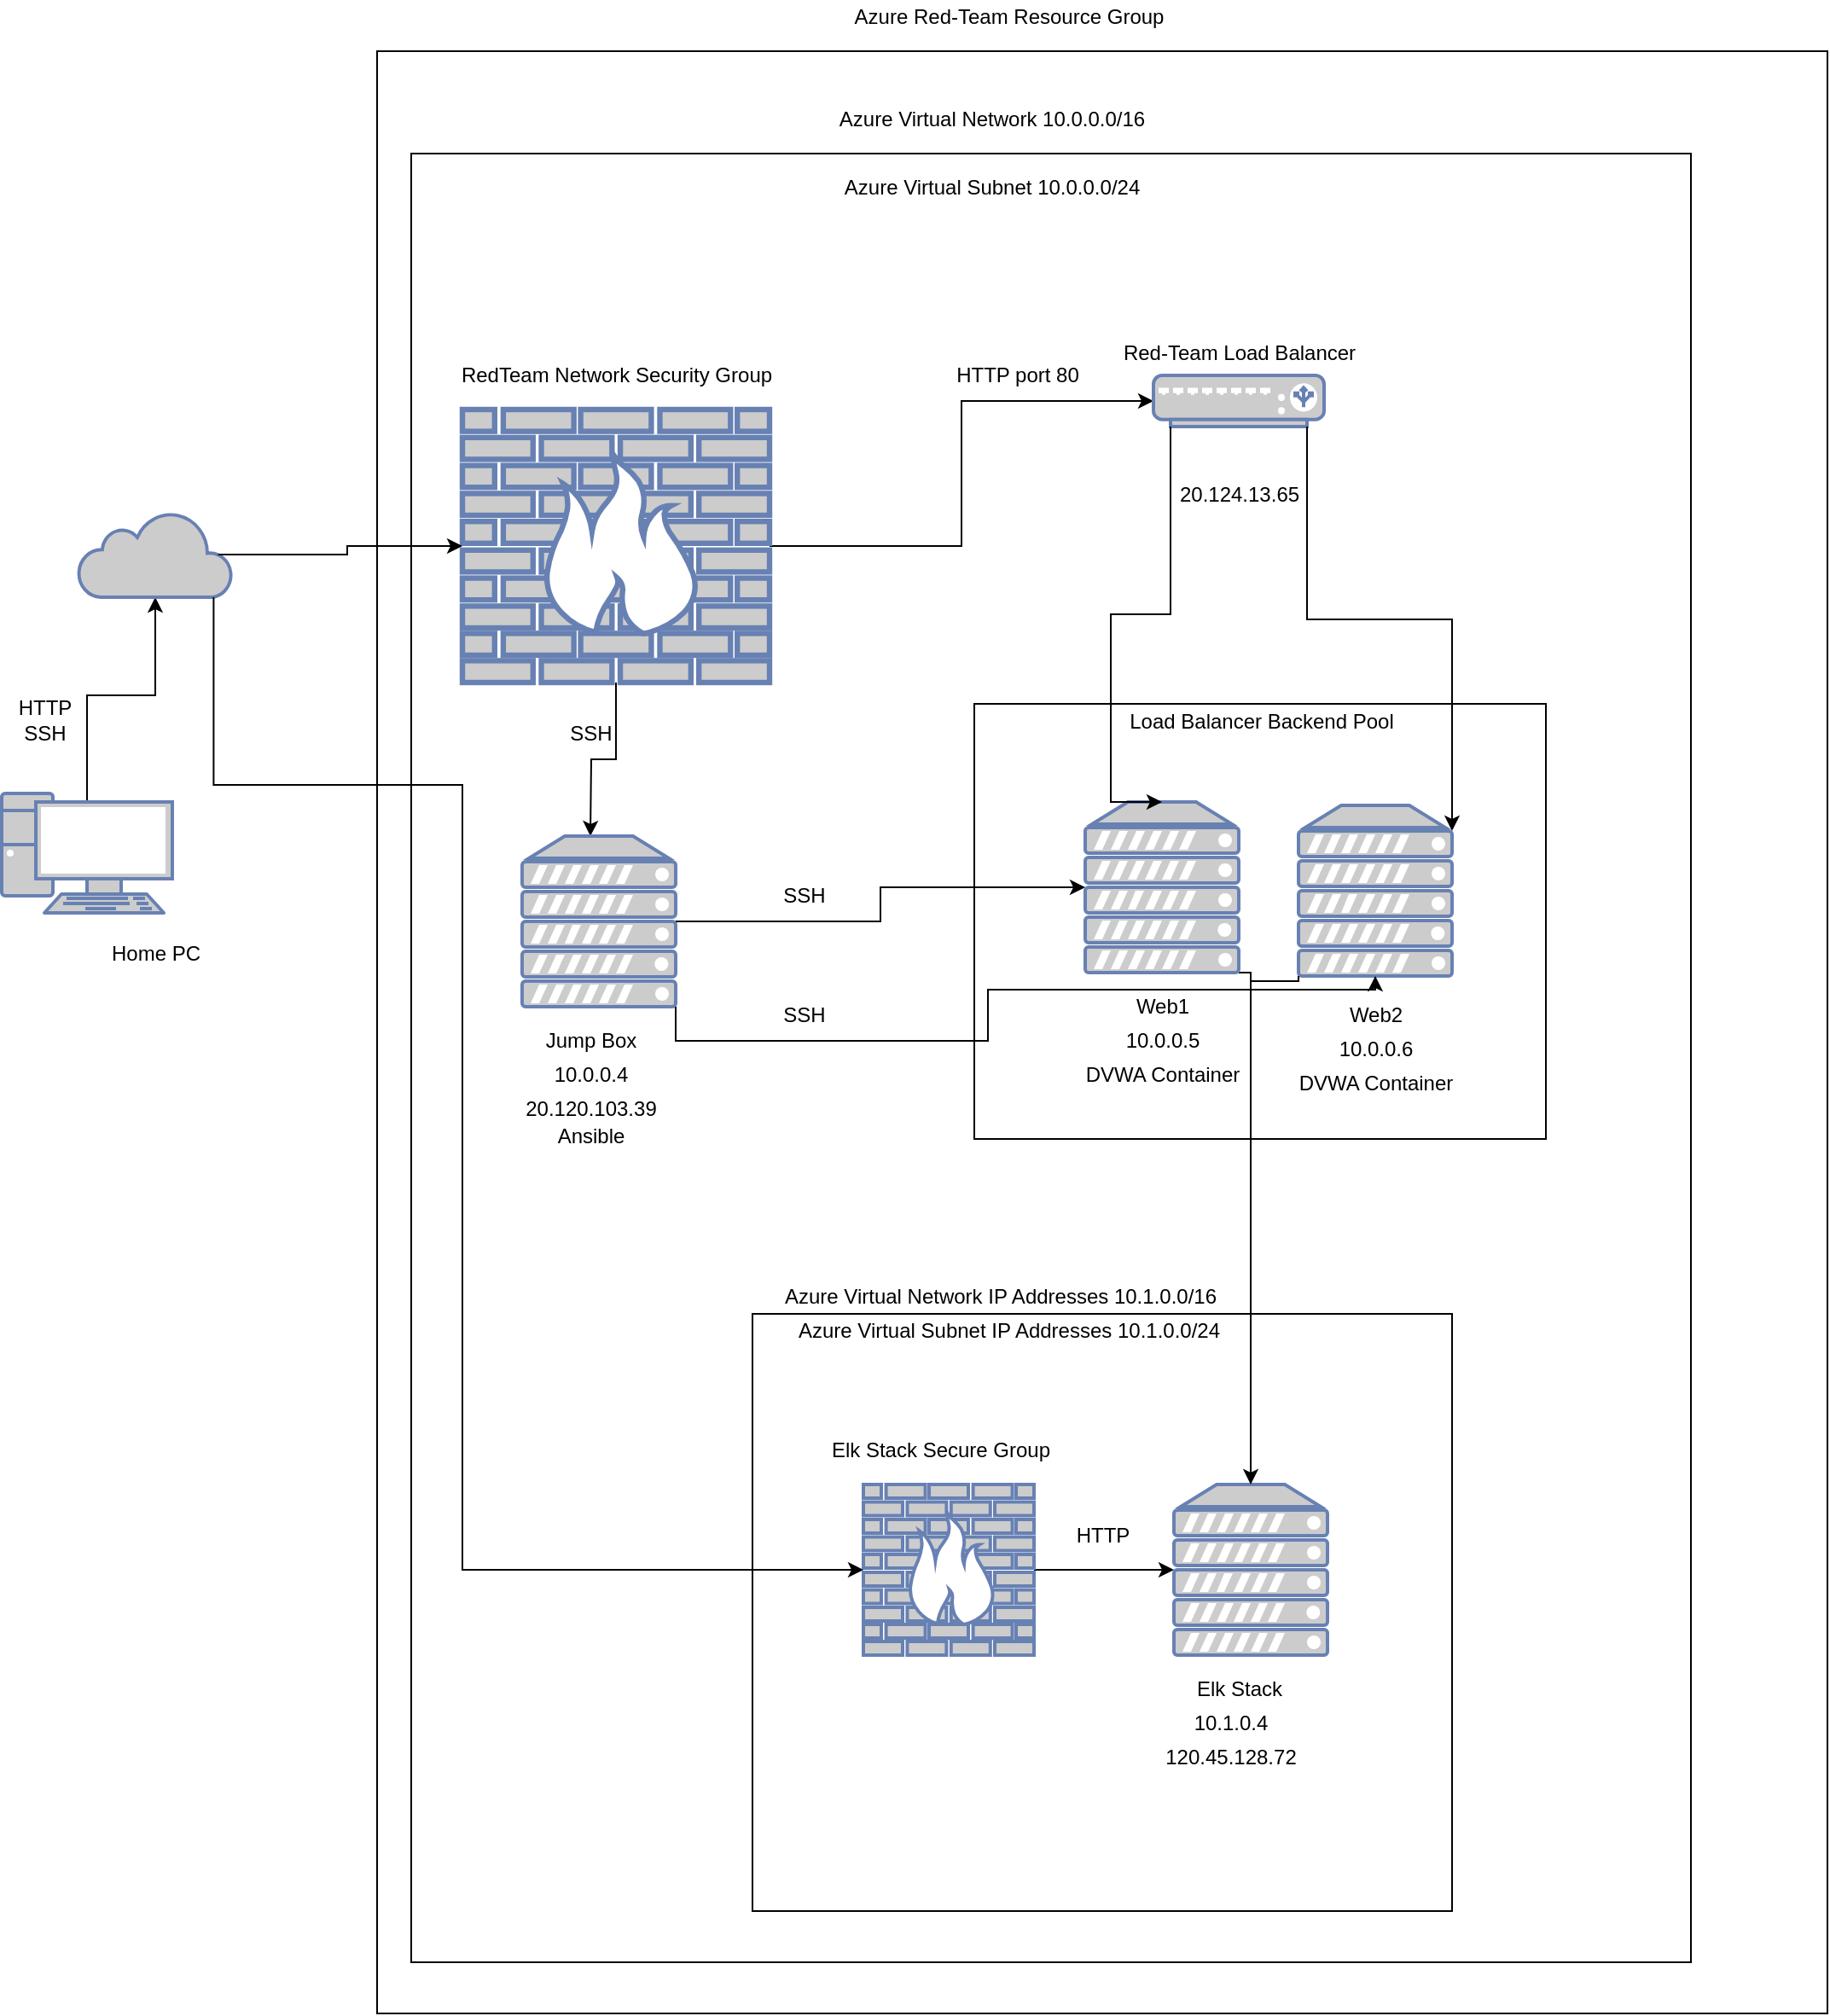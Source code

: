 <mxfile version="15.9.4" type="device"><diagram id="FIN_cn3T-UcGdvjh3NfX" name="Page-1"><mxGraphModel dx="2377" dy="370" grid="1" gridSize="10" guides="1" tooltips="1" connect="1" arrows="1" fold="1" page="1" pageScale="1" pageWidth="850" pageHeight="1100" math="0" shadow="0"><root><mxCell id="0"/><mxCell id="1" parent="0"/><mxCell id="8LGpEH_3Cew_r3uoXo-5-4" style="edgeStyle=orthogonalEdgeStyle;rounded=0;orthogonalLoop=1;jettySize=auto;html=1;exitX=0.5;exitY=0.07;exitDx=0;exitDy=0;exitPerimeter=0;entryX=0.5;entryY=1;entryDx=0;entryDy=0;entryPerimeter=0;" parent="1" source="8LGpEH_3Cew_r3uoXo-5-2" target="8LGpEH_3Cew_r3uoXo-5-3" edge="1"><mxGeometry relative="1" as="geometry"/></mxCell><mxCell id="8LGpEH_3Cew_r3uoXo-5-2" value="" style="fontColor=#0066CC;verticalAlign=top;verticalLabelPosition=bottom;labelPosition=center;align=center;html=1;outlineConnect=0;fillColor=#CCCCCC;strokeColor=#6881B3;gradientColor=none;gradientDirection=north;strokeWidth=2;shape=mxgraph.networks.pc;" parent="1" vertex="1"><mxGeometry x="-1620" y="515" width="100" height="70" as="geometry"/></mxCell><mxCell id="8LGpEH_3Cew_r3uoXo-5-3" value="" style="html=1;outlineConnect=0;fillColor=#CCCCCC;strokeColor=#6881B3;gradientColor=none;gradientDirection=north;strokeWidth=2;shape=mxgraph.networks.cloud;fontColor=#ffffff;" parent="1" vertex="1"><mxGeometry x="-1575" y="350" width="90" height="50" as="geometry"/></mxCell><mxCell id="8LGpEH_3Cew_r3uoXo-5-5" value="" style="whiteSpace=wrap;html=1;" parent="1" vertex="1"><mxGeometry x="-1400" y="80" width="850" height="1150" as="geometry"/></mxCell><mxCell id="8LGpEH_3Cew_r3uoXo-5-6" value="Azure Red-Team Resource Group" style="text;html=1;align=center;verticalAlign=middle;resizable=0;points=[];autosize=1;strokeColor=none;fillColor=none;" parent="1" vertex="1"><mxGeometry x="-1130" y="50" width="200" height="20" as="geometry"/></mxCell><mxCell id="8LGpEH_3Cew_r3uoXo-5-8" value="" style="whiteSpace=wrap;html=1;" parent="1" vertex="1"><mxGeometry x="-1380" y="140" width="750" height="1060" as="geometry"/></mxCell><mxCell id="8LGpEH_3Cew_r3uoXo-5-9" value="RedTeam Network Security Group" style="text;html=1;resizable=0;autosize=1;align=center;verticalAlign=middle;points=[];fillColor=none;strokeColor=none;rounded=0;" parent="1" vertex="1"><mxGeometry x="-1360" y="260" width="200" height="20" as="geometry"/></mxCell><mxCell id="U4dw4zlou8ah-x8T9FQv-2" style="edgeStyle=orthogonalEdgeStyle;rounded=0;orthogonalLoop=1;jettySize=auto;html=1;exitX=0.5;exitY=1;exitDx=0;exitDy=0;exitPerimeter=0;" parent="1" source="8LGpEH_3Cew_r3uoXo-5-12" edge="1"><mxGeometry relative="1" as="geometry"><mxPoint x="-1275" y="540" as="targetPoint"/></mxGeometry></mxCell><mxCell id="U4dw4zlou8ah-x8T9FQv-3" style="edgeStyle=orthogonalEdgeStyle;rounded=0;orthogonalLoop=1;jettySize=auto;html=1;exitX=1;exitY=0.5;exitDx=0;exitDy=0;exitPerimeter=0;entryX=0;entryY=0.5;entryDx=0;entryDy=0;entryPerimeter=0;" parent="1" source="8LGpEH_3Cew_r3uoXo-5-12" target="8LGpEH_3Cew_r3uoXo-5-14" edge="1"><mxGeometry relative="1" as="geometry"/></mxCell><mxCell id="8LGpEH_3Cew_r3uoXo-5-12" value="" style="fontColor=#0066CC;verticalAlign=top;verticalLabelPosition=bottom;labelPosition=center;align=center;html=1;outlineConnect=0;fillColor=#CCCCCC;strokeColor=#6881B3;gradientColor=none;gradientDirection=north;strokeWidth=2;shape=mxgraph.networks.firewall;" parent="1" vertex="1"><mxGeometry x="-1350" y="290" width="180" height="160" as="geometry"/></mxCell><mxCell id="8LGpEH_3Cew_r3uoXo-5-14" value="" style="fontColor=#0066CC;verticalAlign=top;verticalLabelPosition=bottom;labelPosition=center;align=center;html=1;outlineConnect=0;fillColor=#CCCCCC;strokeColor=#6881B3;gradientColor=none;gradientDirection=north;strokeWidth=2;shape=mxgraph.networks.load_balancer;" parent="1" vertex="1"><mxGeometry x="-945" y="270" width="100" height="30" as="geometry"/></mxCell><mxCell id="U4dw4zlou8ah-x8T9FQv-4" value="" style="fontColor=#0066CC;verticalAlign=top;verticalLabelPosition=bottom;labelPosition=center;align=center;html=1;outlineConnect=0;fillColor=#CCCCCC;strokeColor=#6881B3;gradientColor=none;gradientDirection=north;strokeWidth=2;shape=mxgraph.networks.server;" parent="1" vertex="1"><mxGeometry x="-1315" y="540" width="90" height="100" as="geometry"/></mxCell><mxCell id="U4dw4zlou8ah-x8T9FQv-1" style="edgeStyle=orthogonalEdgeStyle;rounded=0;orthogonalLoop=1;jettySize=auto;html=1;exitX=0.91;exitY=0.5;exitDx=0;exitDy=0;exitPerimeter=0;" parent="1" source="8LGpEH_3Cew_r3uoXo-5-3" target="8LGpEH_3Cew_r3uoXo-5-12" edge="1"><mxGeometry relative="1" as="geometry"/></mxCell><mxCell id="U4dw4zlou8ah-x8T9FQv-9" value="Jump Box" style="text;html=1;resizable=0;autosize=1;align=center;verticalAlign=middle;points=[];fillColor=none;strokeColor=none;rounded=0;" parent="1" vertex="1"><mxGeometry x="-1310" y="650" width="70" height="20" as="geometry"/></mxCell><mxCell id="U4dw4zlou8ah-x8T9FQv-10" value="10.0.0.4" style="text;html=1;resizable=0;autosize=1;align=center;verticalAlign=middle;points=[];fillColor=none;strokeColor=none;rounded=0;" parent="1" vertex="1"><mxGeometry x="-1305" y="670" width="60" height="20" as="geometry"/></mxCell><mxCell id="U4dw4zlou8ah-x8T9FQv-11" value="Ansible" style="text;html=1;resizable=0;autosize=1;align=center;verticalAlign=middle;points=[];fillColor=none;strokeColor=none;rounded=0;" parent="1" vertex="1"><mxGeometry x="-1300" y="706" width="50" height="20" as="geometry"/></mxCell><mxCell id="U4dw4zlou8ah-x8T9FQv-18" value="Red-Team Load Balancer" style="text;html=1;resizable=0;autosize=1;align=center;verticalAlign=middle;points=[];fillColor=none;strokeColor=none;rounded=0;" parent="1" vertex="1"><mxGeometry x="-970" y="247" width="150" height="20" as="geometry"/></mxCell><mxCell id="U4dw4zlou8ah-x8T9FQv-19" value="20.124.13.65" style="text;html=1;resizable=0;autosize=1;align=center;verticalAlign=middle;points=[];fillColor=none;strokeColor=none;rounded=0;" parent="1" vertex="1"><mxGeometry x="-940" y="330" width="90" height="20" as="geometry"/></mxCell><mxCell id="U4dw4zlou8ah-x8T9FQv-21" value="SSH" style="text;html=1;resizable=0;autosize=1;align=center;verticalAlign=middle;points=[];fillColor=none;strokeColor=none;rounded=0;" parent="1" vertex="1"><mxGeometry x="-1295" y="470" width="40" height="20" as="geometry"/></mxCell><mxCell id="U4dw4zlou8ah-x8T9FQv-24" value="HTTP" style="text;html=1;resizable=0;autosize=1;align=center;verticalAlign=middle;points=[];fillColor=none;strokeColor=none;rounded=0;" parent="1" vertex="1"><mxGeometry x="-1620" y="455" width="50" height="20" as="geometry"/></mxCell><mxCell id="U4dw4zlou8ah-x8T9FQv-25" value="SSH" style="text;html=1;resizable=0;autosize=1;align=center;verticalAlign=middle;points=[];fillColor=none;strokeColor=none;rounded=0;" parent="1" vertex="1"><mxGeometry x="-1615" y="470" width="40" height="20" as="geometry"/></mxCell><mxCell id="U4dw4zlou8ah-x8T9FQv-26" value="" style="whiteSpace=wrap;html=1;" parent="1" vertex="1"><mxGeometry x="-1050" y="462.5" width="335" height="255" as="geometry"/></mxCell><mxCell id="U4dw4zlou8ah-x8T9FQv-8" style="edgeStyle=orthogonalEdgeStyle;rounded=0;orthogonalLoop=1;jettySize=auto;html=1;exitX=0.9;exitY=1;exitDx=0;exitDy=0;exitPerimeter=0;entryX=1;entryY=0.15;entryDx=0;entryDy=0;entryPerimeter=0;" parent="1" source="8LGpEH_3Cew_r3uoXo-5-14" target="U4dw4zlou8ah-x8T9FQv-6" edge="1"><mxGeometry relative="1" as="geometry"><Array as="points"><mxPoint x="-855" y="413"/><mxPoint x="-770" y="413"/></Array></mxGeometry></mxCell><mxCell id="z7RwC9VqebDVq2OEpu2X-8" style="edgeStyle=orthogonalEdgeStyle;rounded=0;orthogonalLoop=1;jettySize=auto;html=1;exitX=1;exitY=1;exitDx=0;exitDy=0;exitPerimeter=0;entryX=0.5;entryY=0;entryDx=0;entryDy=0;entryPerimeter=0;" edge="1" parent="1" source="U4dw4zlou8ah-x8T9FQv-5" target="z7RwC9VqebDVq2OEpu2X-1"><mxGeometry relative="1" as="geometry"><mxPoint x="-895" y="730" as="sourcePoint"/><Array as="points"><mxPoint x="-888" y="620"/></Array></mxGeometry></mxCell><mxCell id="U4dw4zlou8ah-x8T9FQv-5" value="" style="fontColor=#0066CC;verticalAlign=top;verticalLabelPosition=bottom;labelPosition=center;align=center;html=1;outlineConnect=0;fillColor=#CCCCCC;strokeColor=#6881B3;gradientColor=none;gradientDirection=north;strokeWidth=2;shape=mxgraph.networks.server;" parent="1" vertex="1"><mxGeometry x="-985" y="520" width="90" height="100" as="geometry"/></mxCell><mxCell id="U4dw4zlou8ah-x8T9FQv-6" value="" style="fontColor=#0066CC;verticalAlign=top;verticalLabelPosition=bottom;labelPosition=center;align=center;html=1;outlineConnect=0;fillColor=#CCCCCC;strokeColor=#6881B3;gradientColor=none;gradientDirection=north;strokeWidth=2;shape=mxgraph.networks.server;" parent="1" vertex="1"><mxGeometry x="-860" y="522" width="90" height="100" as="geometry"/></mxCell><mxCell id="U4dw4zlou8ah-x8T9FQv-12" value="Web1" style="text;html=1;resizable=0;autosize=1;align=center;verticalAlign=middle;points=[];fillColor=none;strokeColor=none;rounded=0;" parent="1" vertex="1"><mxGeometry x="-965" y="630" width="50" height="20" as="geometry"/></mxCell><mxCell id="U4dw4zlou8ah-x8T9FQv-13" value="10.0.0.5" style="text;html=1;resizable=0;autosize=1;align=center;verticalAlign=middle;points=[];fillColor=none;strokeColor=none;rounded=0;" parent="1" vertex="1"><mxGeometry x="-970" y="650" width="60" height="20" as="geometry"/></mxCell><mxCell id="U4dw4zlou8ah-x8T9FQv-14" value="DVWA Container" style="text;html=1;resizable=0;autosize=1;align=center;verticalAlign=middle;points=[];fillColor=none;strokeColor=none;rounded=0;" parent="1" vertex="1"><mxGeometry x="-995" y="670" width="110" height="20" as="geometry"/></mxCell><mxCell id="U4dw4zlou8ah-x8T9FQv-15" value="Web2" style="text;html=1;resizable=0;autosize=1;align=center;verticalAlign=middle;points=[];fillColor=none;strokeColor=none;rounded=0;" parent="1" vertex="1"><mxGeometry x="-840" y="635" width="50" height="20" as="geometry"/></mxCell><mxCell id="U4dw4zlou8ah-x8T9FQv-16" value="10.0.0.6" style="text;html=1;resizable=0;autosize=1;align=center;verticalAlign=middle;points=[];fillColor=none;strokeColor=none;rounded=0;" parent="1" vertex="1"><mxGeometry x="-845" y="655" width="60" height="20" as="geometry"/></mxCell><mxCell id="U4dw4zlou8ah-x8T9FQv-17" value="DVWA Container" style="text;html=1;resizable=0;autosize=1;align=center;verticalAlign=middle;points=[];fillColor=none;strokeColor=none;rounded=0;" parent="1" vertex="1"><mxGeometry x="-870" y="675" width="110" height="20" as="geometry"/></mxCell><mxCell id="U4dw4zlou8ah-x8T9FQv-27" value="Load Balancer Backend Pool" style="text;html=1;resizable=0;autosize=1;align=center;verticalAlign=middle;points=[];fillColor=none;strokeColor=none;rounded=0;" parent="1" vertex="1"><mxGeometry x="-967.5" y="463" width="170" height="20" as="geometry"/></mxCell><mxCell id="U4dw4zlou8ah-x8T9FQv-28" style="edgeStyle=orthogonalEdgeStyle;rounded=0;orthogonalLoop=1;jettySize=auto;html=1;exitX=1;exitY=0.5;exitDx=0;exitDy=0;exitPerimeter=0;entryX=0;entryY=0.5;entryDx=0;entryDy=0;entryPerimeter=0;" parent="1" source="U4dw4zlou8ah-x8T9FQv-4" target="U4dw4zlou8ah-x8T9FQv-5" edge="1"><mxGeometry relative="1" as="geometry"/></mxCell><mxCell id="U4dw4zlou8ah-x8T9FQv-29" style="edgeStyle=orthogonalEdgeStyle;rounded=0;orthogonalLoop=1;jettySize=auto;html=1;exitX=1;exitY=1;exitDx=0;exitDy=0;exitPerimeter=0;" parent="1" source="U4dw4zlou8ah-x8T9FQv-4" target="U4dw4zlou8ah-x8T9FQv-6" edge="1"><mxGeometry relative="1" as="geometry"><Array as="points"><mxPoint x="-1225" y="660"/><mxPoint x="-1042" y="660"/><mxPoint x="-1042" y="630"/><mxPoint x="-815" y="630"/></Array></mxGeometry></mxCell><mxCell id="U4dw4zlou8ah-x8T9FQv-30" value="SSH" style="text;html=1;resizable=0;autosize=1;align=center;verticalAlign=middle;points=[];fillColor=none;strokeColor=none;rounded=0;" parent="1" vertex="1"><mxGeometry x="-1170" y="565" width="40" height="20" as="geometry"/></mxCell><mxCell id="U4dw4zlou8ah-x8T9FQv-31" value="SSH" style="text;html=1;resizable=0;autosize=1;align=center;verticalAlign=middle;points=[];fillColor=none;strokeColor=none;rounded=0;" parent="1" vertex="1"><mxGeometry x="-1170" y="635" width="40" height="20" as="geometry"/></mxCell><mxCell id="U4dw4zlou8ah-x8T9FQv-32" value="20.120.103.39" style="text;html=1;resizable=0;autosize=1;align=center;verticalAlign=middle;points=[];fillColor=none;strokeColor=none;rounded=0;" parent="1" vertex="1"><mxGeometry x="-1320" y="690" width="90" height="20" as="geometry"/></mxCell><mxCell id="U4dw4zlou8ah-x8T9FQv-33" value="HTTP port 80" style="text;html=1;resizable=0;autosize=1;align=center;verticalAlign=middle;points=[];fillColor=none;strokeColor=none;rounded=0;" parent="1" vertex="1"><mxGeometry x="-1070" y="260" width="90" height="20" as="geometry"/></mxCell><mxCell id="U4dw4zlou8ah-x8T9FQv-7" style="edgeStyle=orthogonalEdgeStyle;rounded=0;orthogonalLoop=1;jettySize=auto;html=1;exitX=0.1;exitY=1;exitDx=0;exitDy=0;exitPerimeter=0;entryX=0.5;entryY=0;entryDx=0;entryDy=0;entryPerimeter=0;" parent="1" source="8LGpEH_3Cew_r3uoXo-5-14" target="U4dw4zlou8ah-x8T9FQv-5" edge="1"><mxGeometry relative="1" as="geometry"><Array as="points"><mxPoint x="-935" y="410"/><mxPoint x="-970" y="410"/><mxPoint x="-970" y="520"/></Array></mxGeometry></mxCell><mxCell id="U4dw4zlou8ah-x8T9FQv-34" value="Azure Virtual Network 10.0.0.0/16" style="text;html=1;resizable=0;autosize=1;align=center;verticalAlign=middle;points=[];fillColor=none;strokeColor=none;rounded=0;" parent="1" vertex="1"><mxGeometry x="-1135" y="110" width="190" height="20" as="geometry"/></mxCell><mxCell id="U4dw4zlou8ah-x8T9FQv-35" value="Azure Virtual Subnet 10.0.0.0/24" style="text;html=1;resizable=0;autosize=1;align=center;verticalAlign=middle;points=[];fillColor=none;strokeColor=none;rounded=0;" parent="1" vertex="1"><mxGeometry x="-1135" y="150" width="190" height="20" as="geometry"/></mxCell><mxCell id="o5SLM_6kBVwKkhDy6LXi-3" value="Home PC" style="text;html=1;resizable=0;autosize=1;align=center;verticalAlign=middle;points=[];fillColor=none;strokeColor=none;rounded=0;" parent="1" vertex="1"><mxGeometry x="-1565" y="599" width="70" height="20" as="geometry"/></mxCell><mxCell id="z7RwC9VqebDVq2OEpu2X-12" value="" style="whiteSpace=wrap;html=1;" vertex="1" parent="1"><mxGeometry x="-1180" y="820" width="410" height="350" as="geometry"/></mxCell><mxCell id="z7RwC9VqebDVq2OEpu2X-1" value="" style="fontColor=#0066CC;verticalAlign=top;verticalLabelPosition=bottom;labelPosition=center;align=center;html=1;outlineConnect=0;fillColor=#CCCCCC;strokeColor=#6881B3;gradientColor=none;gradientDirection=north;strokeWidth=2;shape=mxgraph.networks.server;" vertex="1" parent="1"><mxGeometry x="-933" y="920" width="90" height="100" as="geometry"/></mxCell><mxCell id="z7RwC9VqebDVq2OEpu2X-7" style="edgeStyle=orthogonalEdgeStyle;rounded=0;orthogonalLoop=1;jettySize=auto;html=1;exitX=1;exitY=0.5;exitDx=0;exitDy=0;exitPerimeter=0;entryX=0;entryY=0.5;entryDx=0;entryDy=0;entryPerimeter=0;" edge="1" parent="1" source="z7RwC9VqebDVq2OEpu2X-2" target="z7RwC9VqebDVq2OEpu2X-1"><mxGeometry relative="1" as="geometry"/></mxCell><mxCell id="z7RwC9VqebDVq2OEpu2X-2" value="" style="fontColor=#0066CC;verticalAlign=top;verticalLabelPosition=bottom;labelPosition=center;align=center;html=1;outlineConnect=0;fillColor=#CCCCCC;strokeColor=#6881B3;gradientColor=none;gradientDirection=north;strokeWidth=2;shape=mxgraph.networks.firewall;" vertex="1" parent="1"><mxGeometry x="-1115" y="920" width="100" height="100" as="geometry"/></mxCell><mxCell id="z7RwC9VqebDVq2OEpu2X-3" value="Elk Stack" style="text;html=1;resizable=0;autosize=1;align=center;verticalAlign=middle;points=[];fillColor=none;strokeColor=none;rounded=0;" vertex="1" parent="1"><mxGeometry x="-930" y="1030" width="70" height="20" as="geometry"/></mxCell><mxCell id="z7RwC9VqebDVq2OEpu2X-4" value="10.1.0.4" style="text;html=1;resizable=0;autosize=1;align=center;verticalAlign=middle;points=[];fillColor=none;strokeColor=none;rounded=0;" vertex="1" parent="1"><mxGeometry x="-930" y="1050" width="60" height="20" as="geometry"/></mxCell><mxCell id="z7RwC9VqebDVq2OEpu2X-5" value="120.45.128.72" style="text;html=1;resizable=0;autosize=1;align=center;verticalAlign=middle;points=[];fillColor=none;strokeColor=none;rounded=0;" vertex="1" parent="1"><mxGeometry x="-945" y="1070" width="90" height="20" as="geometry"/></mxCell><mxCell id="z7RwC9VqebDVq2OEpu2X-10" style="edgeStyle=orthogonalEdgeStyle;rounded=0;orthogonalLoop=1;jettySize=auto;html=1;exitX=0.88;exitY=1;exitDx=0;exitDy=0;exitPerimeter=0;entryX=0;entryY=0.5;entryDx=0;entryDy=0;entryPerimeter=0;" edge="1" parent="1" source="8LGpEH_3Cew_r3uoXo-5-3" target="z7RwC9VqebDVq2OEpu2X-2"><mxGeometry relative="1" as="geometry"><mxPoint x="-1495.8" y="510" as="sourcePoint"/><Array as="points"><mxPoint x="-1496" y="510"/><mxPoint x="-1350" y="510"/><mxPoint x="-1350" y="970"/></Array></mxGeometry></mxCell><mxCell id="z7RwC9VqebDVq2OEpu2X-11" value="HTTP" style="text;html=1;resizable=0;autosize=1;align=center;verticalAlign=middle;points=[];fillColor=none;strokeColor=none;rounded=0;" vertex="1" parent="1"><mxGeometry x="-1000" y="940" width="50" height="20" as="geometry"/></mxCell><mxCell id="z7RwC9VqebDVq2OEpu2X-13" value="Azure Virtual Network IP Addresses 10.1.0.0/16" style="text;html=1;resizable=0;autosize=1;align=center;verticalAlign=middle;points=[];fillColor=none;strokeColor=none;rounded=0;" vertex="1" parent="1"><mxGeometry x="-1170" y="800" width="270" height="20" as="geometry"/></mxCell><mxCell id="z7RwC9VqebDVq2OEpu2X-14" value="Azure Virtual Subnet IP Addresses 10.1.0.0/24" style="text;html=1;resizable=0;autosize=1;align=center;verticalAlign=middle;points=[];fillColor=none;strokeColor=none;rounded=0;" vertex="1" parent="1"><mxGeometry x="-1160" y="820" width="260" height="20" as="geometry"/></mxCell><mxCell id="z7RwC9VqebDVq2OEpu2X-15" value="Elk Stack Secure Group" style="text;html=1;resizable=0;autosize=1;align=center;verticalAlign=middle;points=[];fillColor=none;strokeColor=none;rounded=0;" vertex="1" parent="1"><mxGeometry x="-1140" y="890" width="140" height="20" as="geometry"/></mxCell><mxCell id="z7RwC9VqebDVq2OEpu2X-16" style="edgeStyle=orthogonalEdgeStyle;rounded=0;orthogonalLoop=1;jettySize=auto;html=1;exitX=0;exitY=1;exitDx=0;exitDy=0;exitPerimeter=0;entryX=0.5;entryY=0;entryDx=0;entryDy=0;entryPerimeter=0;" edge="1" parent="1" source="U4dw4zlou8ah-x8T9FQv-6" target="z7RwC9VqebDVq2OEpu2X-1"><mxGeometry relative="1" as="geometry"><mxPoint x="-860" y="625" as="sourcePoint"/><mxPoint x="-888" y="920" as="targetPoint"/><Array as="points"><mxPoint x="-888" y="625"/></Array></mxGeometry></mxCell></root></mxGraphModel></diagram></mxfile>